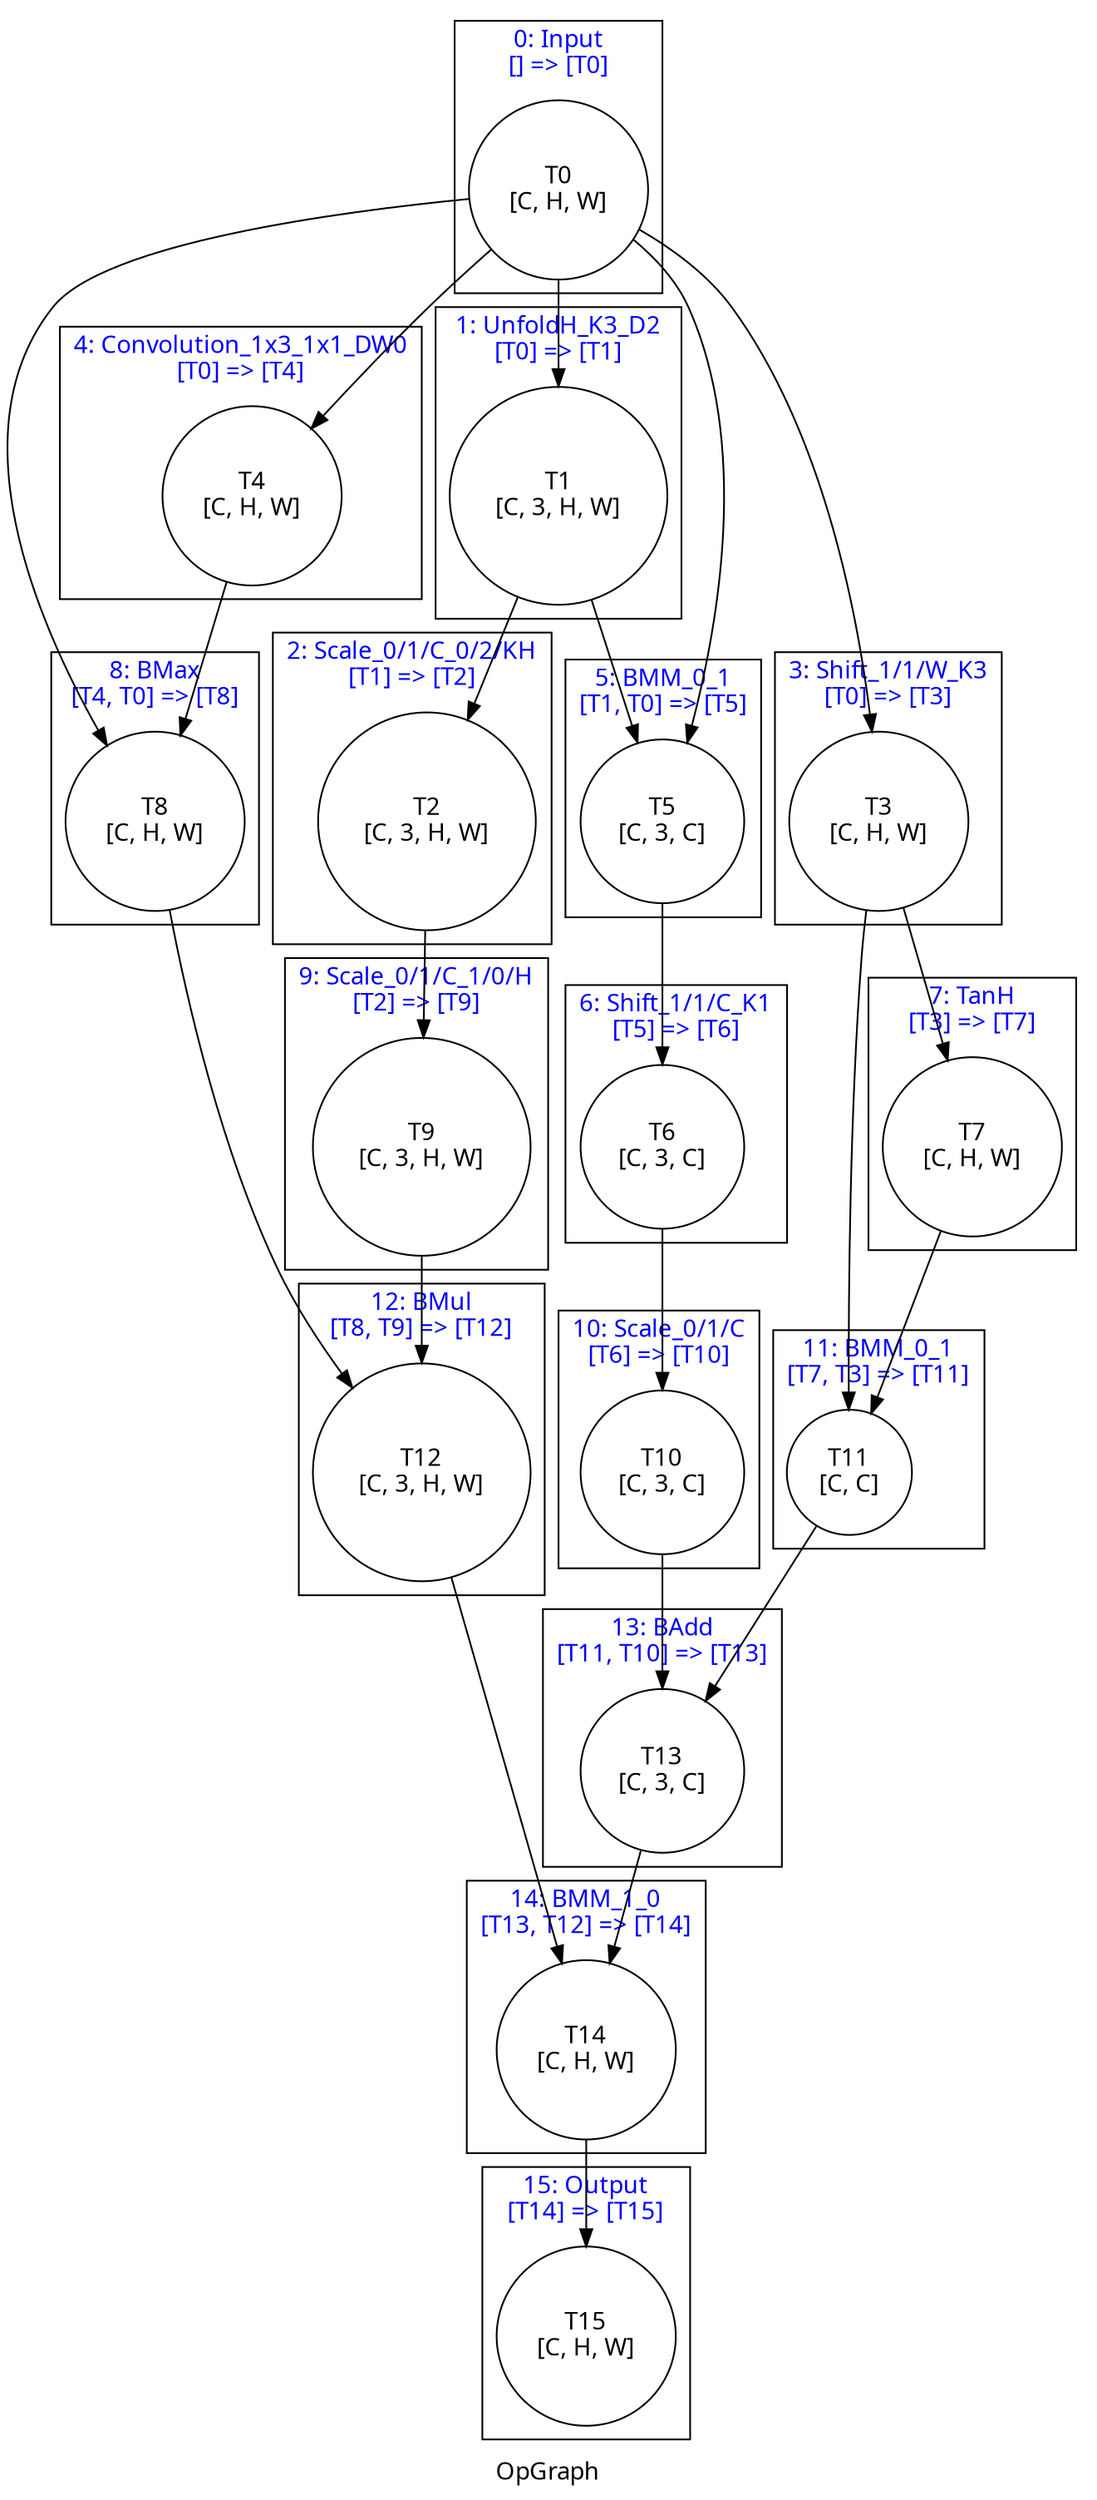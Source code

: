 digraph OpGraph {
    label = "OpGraph"
    fontname = "Graphik";
    subgraph tensors {
        node [shape = circle, color = black, fontname = "Graphik"]
        t_0; t_1; t_2; t_3; t_4; t_5; t_6; t_7; t_8; t_9; t_10; t_11; t_12; t_13; t_14; t_15; 
    }
    subgraph cluster_0 {
        fontcolor = blue;
        label = "0: Input\n[] => [T0]";
        t_0 [label = "T0\n[C, H, W]"];
    }
    subgraph cluster_1 {
        fontcolor = blue;
        label = "1: UnfoldH_K3_D2\n[T0] => [T1]";
        t_1 [label = "T1\n[C, 3, H, W]"];
    }
    subgraph cluster_2 {
        fontcolor = blue;
        label = "2: Scale_0/1/C_0/2/KH\n[T1] => [T2]";
        t_2 [label = "T2\n[C, 3, H, W]"];
    }
    subgraph cluster_3 {
        fontcolor = blue;
        label = "3: Shift_1/1/W_K3\n[T0] => [T3]";
        t_3 [label = "T3\n[C, H, W]"];
    }
    subgraph cluster_4 {
        fontcolor = blue;
        label = "4: Convolution_1x3_1x1_DW0\n[T0] => [T4]";
        t_4 [label = "T4\n[C, H, W]"];
    }
    subgraph cluster_5 {
        fontcolor = blue;
        label = "5: BMM_0_1\n[T1, T0] => [T5]";
        t_5 [label = "T5\n[C, 3, C]"];
    }
    subgraph cluster_6 {
        fontcolor = blue;
        label = "6: Shift_1/1/C_K1\n[T5] => [T6]";
        t_6 [label = "T6\n[C, 3, C]"];
    }
    subgraph cluster_7 {
        fontcolor = blue;
        label = "7: TanH\n[T3] => [T7]";
        t_7 [label = "T7\n[C, H, W]"];
    }
    subgraph cluster_8 {
        fontcolor = blue;
        label = "8: BMax\n[T4, T0] => [T8]";
        t_8 [label = "T8\n[C, H, W]"];
    }
    subgraph cluster_9 {
        fontcolor = blue;
        label = "9: Scale_0/1/C_1/0/H\n[T2] => [T9]";
        t_9 [label = "T9\n[C, 3, H, W]"];
    }
    subgraph cluster_10 {
        fontcolor = blue;
        label = "10: Scale_0/1/C\n[T6] => [T10]";
        t_10 [label = "T10\n[C, 3, C]"];
    }
    subgraph cluster_11 {
        fontcolor = blue;
        label = "11: BMM_0_1\n[T7, T3] => [T11]";
        t_11 [label = "T11\n[C, C]"];
    }
    subgraph cluster_12 {
        fontcolor = blue;
        label = "12: BMul\n[T8, T9] => [T12]";
        t_12 [label = "T12\n[C, 3, H, W]"];
    }
    subgraph cluster_13 {
        fontcolor = blue;
        label = "13: BAdd\n[T11, T10] => [T13]";
        t_13 [label = "T13\n[C, 3, C]"];
    }
    subgraph cluster_14 {
        fontcolor = blue;
        label = "14: BMM_1_0\n[T13, T12] => [T14]";
        t_14 [label = "T14\n[C, H, W]"];
    }
    subgraph cluster_15 {
        fontcolor = blue;
        label = "15: Output\n[T14] => [T15]";
        t_15 [label = "T15\n[C, H, W]"];
    }
    t_0 -> t_1;
    t_0 -> t_3;
    t_0 -> t_4;
    t_0 -> t_5;
    t_0 -> t_8;
    t_1 -> t_2;
    t_1 -> t_5;
    t_2 -> t_9;
    t_3 -> t_7;
    t_3 -> t_11;
    t_4 -> t_8;
    t_5 -> t_6;
    t_6 -> t_10;
    t_7 -> t_11;
    t_8 -> t_12;
    t_9 -> t_12;
    t_10 -> t_13;
    t_11 -> t_13;
    t_12 -> t_14;
    t_13 -> t_14;
    t_14 -> t_15;
}

